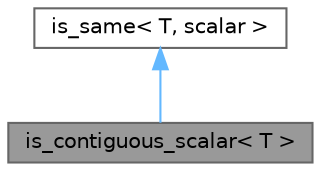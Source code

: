 digraph "is_contiguous_scalar&lt; T &gt;"
{
 // LATEX_PDF_SIZE
  bgcolor="transparent";
  edge [fontname=Helvetica,fontsize=10,labelfontname=Helvetica,labelfontsize=10];
  node [fontname=Helvetica,fontsize=10,shape=box,height=0.2,width=0.4];
  Node1 [id="Node000001",label="is_contiguous_scalar\< T \>",height=0.2,width=0.4,color="gray40", fillcolor="grey60", style="filled", fontcolor="black",tooltip="A template class to specify if a data type is composed solely of Foam::scalar elements."];
  Node2 -> Node1 [id="edge1_Node000001_Node000002",dir="back",color="steelblue1",style="solid",tooltip=" "];
  Node2 [id="Node000002",label="is_same\< T, scalar \>",height=0.2,width=0.4,color="gray40", fillcolor="white", style="filled",tooltip=" "];
}
